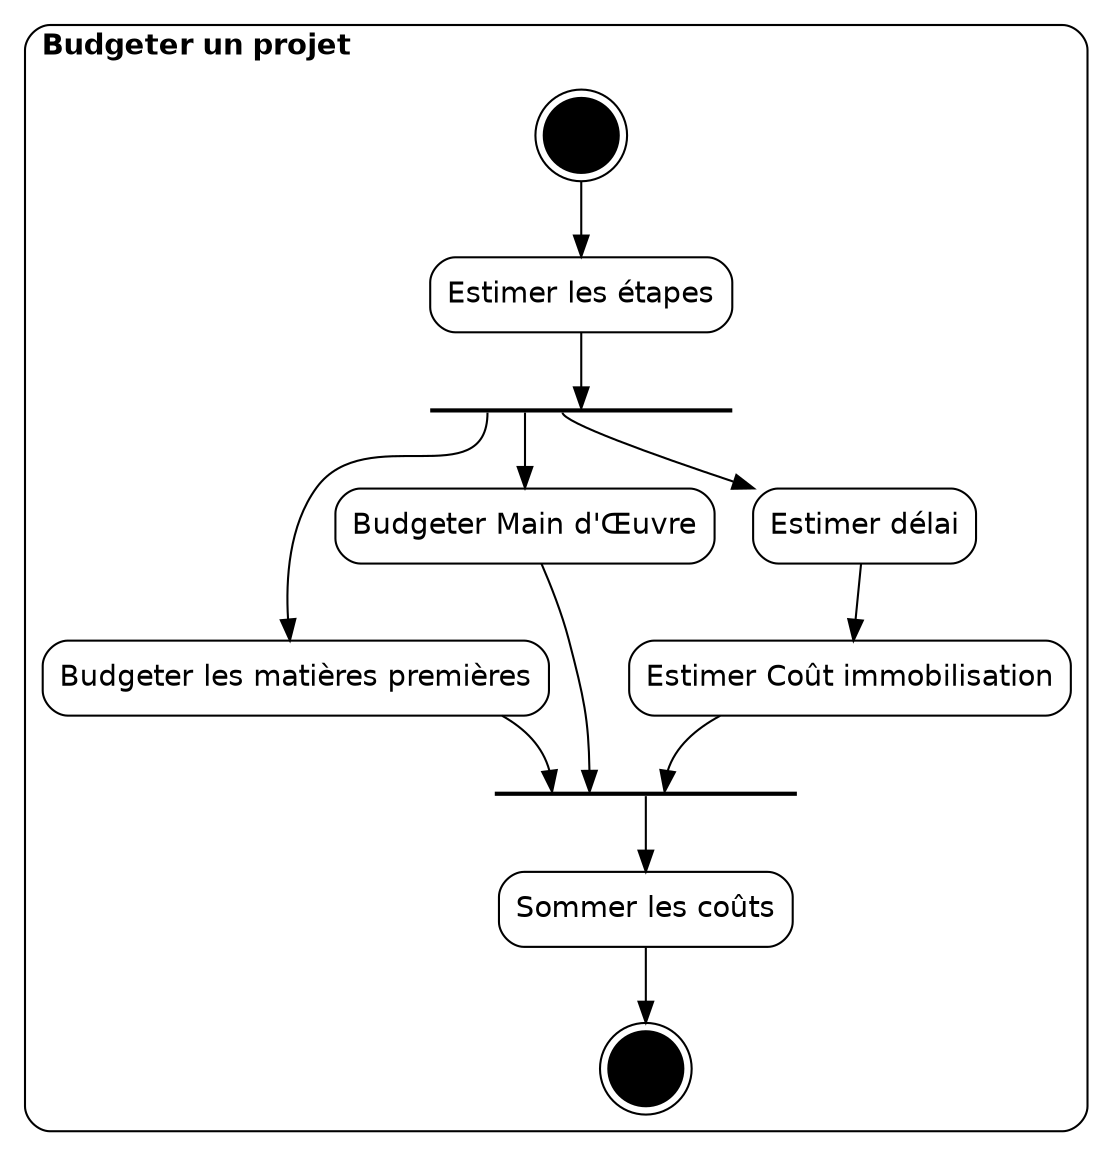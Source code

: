 digraph{
    rankdir= TB
    dpi = 100
    fontname=Helvetica
    node [fontname=Helvetica shape=Mrecord]
    edge [fontname=Helvetica]

    subgraph cluster_0 {
        label=<<b>Budgeter un projet</b><BR ALIGN="LEFT"/>>
        labeljust=l
        style=rounded

        { rank=source
            init0 [label="" shape=doublecircle style=filled fillcolor=black]
            # init1 [label="" shape=doublecircle style=filled fillcolor=black]
        }
        final0 [label="" shape=doublecircle style=filled fillcolor=black]
        # fina1l [label="" shape=doublecircle style=filled fillcolor=black]
        # merge [label="" shape=diamond]
        fork [fixedsize=true width=2 height=0.01 style=filled fillcolor=black shape=record label="<a>|<b>|<c>|<d>|<e>|<f>|<g>|<h>"]
        join [fixedsize=true width=2 height=0.01 style=filled fillcolor=black shape=record label="<a>|<b>|<c>|<d>|<e>|<f>|<g>|<h>"]
        # A1 [label="A" shape=circle]
        # A2 [label="A" shape=circle]

        A [label="Estimer les étapes"]
        B [label="Budgeter les matières premières"]
        C [label="Budgeter Main d'Œuvre"]
        D [label="Estimer délai"]
        E [label="Estimer Coût immobilisation"]
        F [label="Sommer les coûts"]

        init0 -> A -> fork
        fork:b -> B
        fork:c -> C
        fork:d -> D -> E
        E -> join:e:n
        B -> join:b:n
        C -> join:c:n
        join -> F -> final0 []

    }
}
